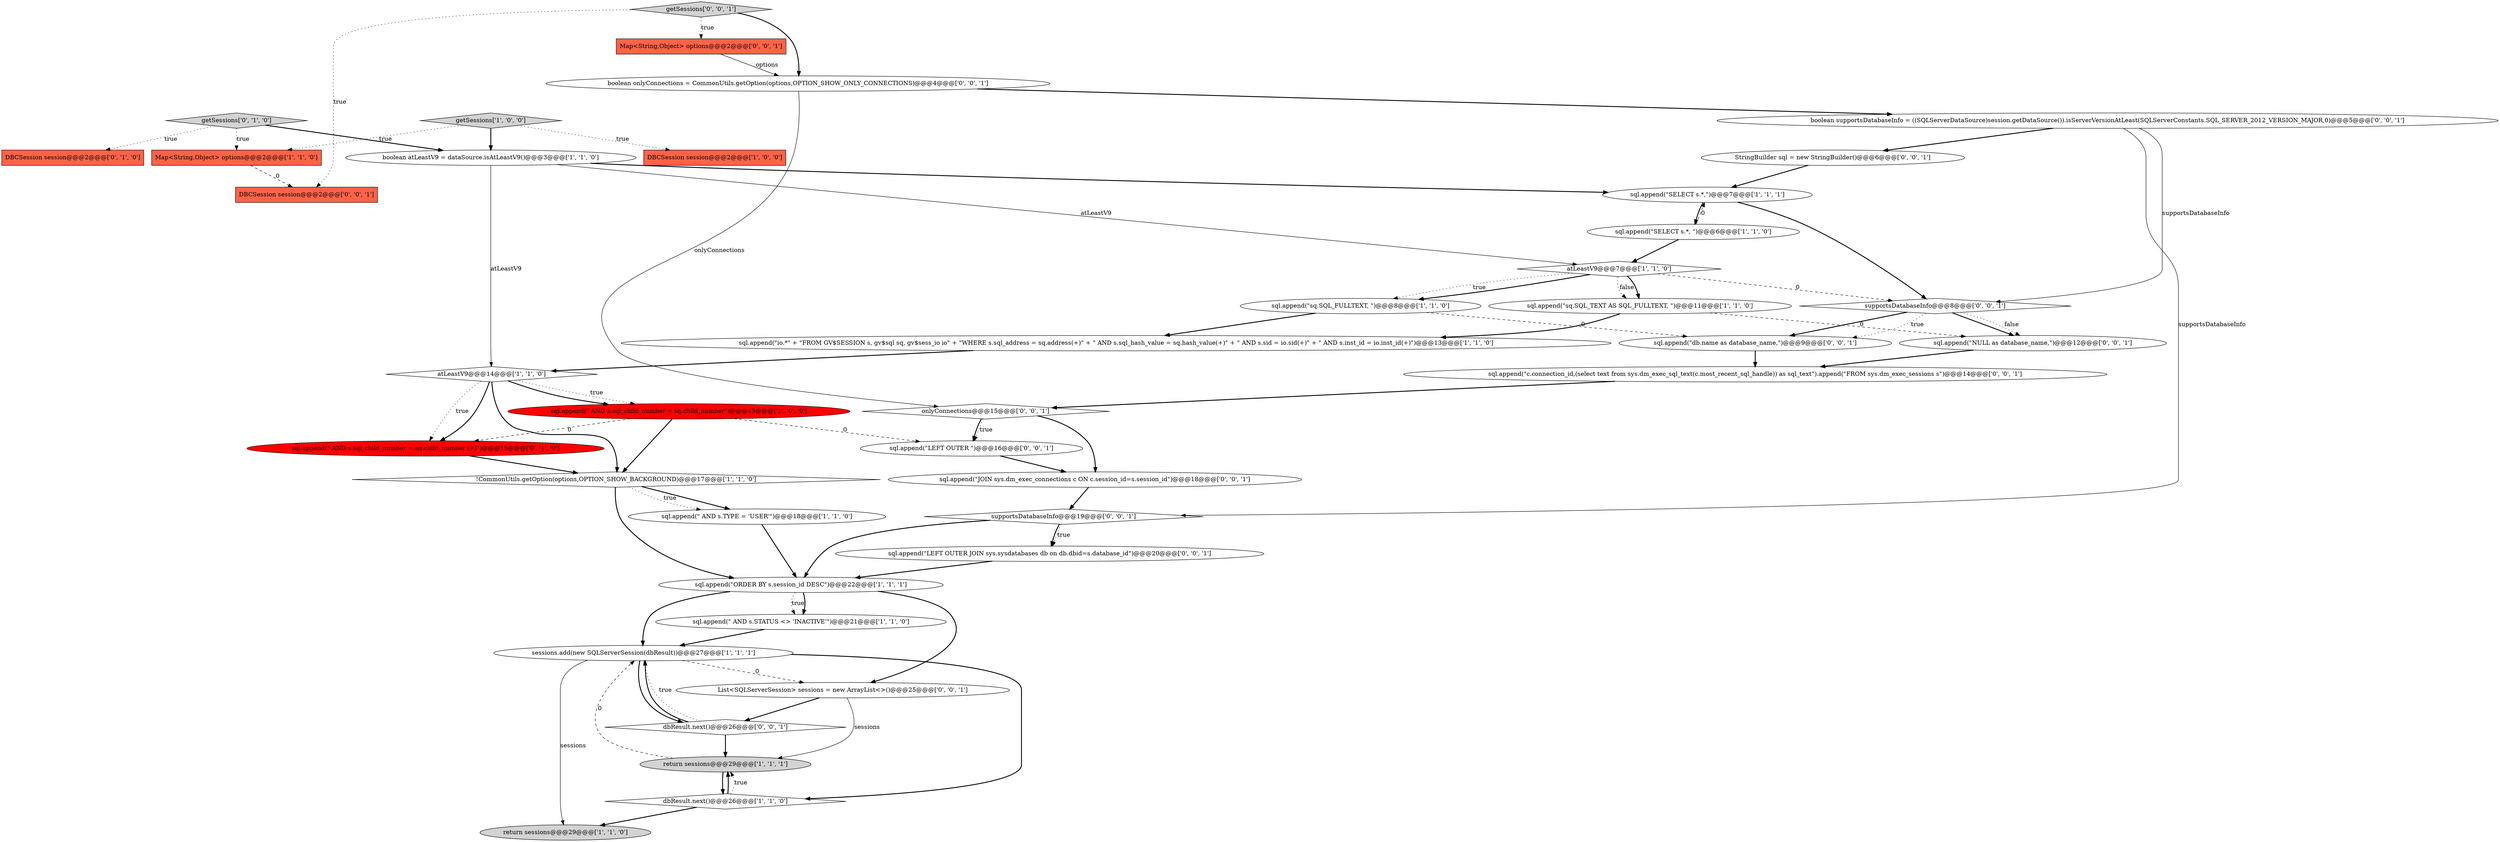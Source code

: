 digraph {
36 [style = filled, label = "supportsDatabaseInfo@@@19@@@['0', '0', '1']", fillcolor = white, shape = diamond image = "AAA0AAABBB3BBB"];
26 [style = filled, label = "onlyConnections@@@15@@@['0', '0', '1']", fillcolor = white, shape = diamond image = "AAA0AAABBB3BBB"];
39 [style = filled, label = "DBCSession session@@@2@@@['0', '0', '1']", fillcolor = tomato, shape = box image = "AAA0AAABBB3BBB"];
14 [style = filled, label = "boolean atLeastV9 = dataSource.isAtLeastV9()@@@3@@@['1', '1', '0']", fillcolor = white, shape = ellipse image = "AAA0AAABBB1BBB"];
11 [style = filled, label = "sessions.add(new SQLServerSession(dbResult))@@@27@@@['1', '1', '1']", fillcolor = white, shape = ellipse image = "AAA0AAABBB1BBB"];
33 [style = filled, label = "boolean supportsDatabaseInfo = ((SQLServerDataSource)session.getDataSource()).isServerVersionAtLeast(SQLServerConstants.SQL_SERVER_2012_VERSION_MAJOR,0)@@@5@@@['0', '0', '1']", fillcolor = white, shape = ellipse image = "AAA0AAABBB3BBB"];
7 [style = filled, label = "!CommonUtils.getOption(options,OPTION_SHOW_BACKGROUND)@@@17@@@['1', '1', '0']", fillcolor = white, shape = diamond image = "AAA0AAABBB1BBB"];
38 [style = filled, label = "sql.append(\"LEFT OUTER JOIN sys.sysdatabases db on db.dbid=s.database_id\")@@@20@@@['0', '0', '1']", fillcolor = white, shape = ellipse image = "AAA0AAABBB3BBB"];
4 [style = filled, label = "sql.append(\"sq.SQL_TEXT AS SQL_FULLTEXT, \")@@@11@@@['1', '1', '0']", fillcolor = white, shape = ellipse image = "AAA0AAABBB1BBB"];
8 [style = filled, label = "atLeastV9@@@7@@@['1', '1', '0']", fillcolor = white, shape = diamond image = "AAA0AAABBB1BBB"];
31 [style = filled, label = "sql.append(\"JOIN sys.dm_exec_connections c ON c.session_id=s.session_id\")@@@18@@@['0', '0', '1']", fillcolor = white, shape = ellipse image = "AAA0AAABBB3BBB"];
18 [style = filled, label = "sql.append(\"ORDER BY s.session_id DESC\")@@@22@@@['1', '1', '1']", fillcolor = white, shape = ellipse image = "AAA0AAABBB1BBB"];
1 [style = filled, label = "Map<String,Object> options@@@2@@@['1', '1', '0']", fillcolor = tomato, shape = box image = "AAA0AAABBB1BBB"];
32 [style = filled, label = "sql.append(\"NULL as database_name,\")@@@12@@@['0', '0', '1']", fillcolor = white, shape = ellipse image = "AAA0AAABBB3BBB"];
27 [style = filled, label = "List<SQLServerSession> sessions = new ArrayList<>()@@@25@@@['0', '0', '1']", fillcolor = white, shape = ellipse image = "AAA0AAABBB3BBB"];
5 [style = filled, label = "dbResult.next()@@@26@@@['1', '1', '0']", fillcolor = white, shape = diamond image = "AAA0AAABBB1BBB"];
2 [style = filled, label = "sql.append(\"SELECT s.*,\")@@@7@@@['1', '1', '1']", fillcolor = white, shape = ellipse image = "AAA0AAABBB1BBB"];
24 [style = filled, label = "sql.append(\"LEFT OUTER \")@@@16@@@['0', '0', '1']", fillcolor = white, shape = ellipse image = "AAA0AAABBB3BBB"];
30 [style = filled, label = "sql.append(\"c.connection_id,(select text from sys.dm_exec_sql_text(c.most_recent_sql_handle)) as sql_text\").append(\"FROM sys.dm_exec_sessions s\")@@@14@@@['0', '0', '1']", fillcolor = white, shape = ellipse image = "AAA0AAABBB3BBB"];
23 [style = filled, label = "getSessions['0', '0', '1']", fillcolor = lightgray, shape = diamond image = "AAA0AAABBB3BBB"];
9 [style = filled, label = "sql.append(\" AND s.STATUS <> 'INACTIVE'\")@@@21@@@['1', '1', '0']", fillcolor = white, shape = ellipse image = "AAA0AAABBB1BBB"];
25 [style = filled, label = "boolean onlyConnections = CommonUtils.getOption(options,OPTION_SHOW_ONLY_CONNECTIONS)@@@4@@@['0', '0', '1']", fillcolor = white, shape = ellipse image = "AAA0AAABBB3BBB"];
12 [style = filled, label = "return sessions@@@29@@@['1', '1', '0']", fillcolor = lightgray, shape = ellipse image = "AAA0AAABBB1BBB"];
21 [style = filled, label = "sql.append(\" AND s.sql_child_number = sq.child_number (+)\")@@@15@@@['0', '1', '0']", fillcolor = red, shape = ellipse image = "AAA1AAABBB2BBB"];
20 [style = filled, label = "DBCSession session@@@2@@@['0', '1', '0']", fillcolor = tomato, shape = box image = "AAA0AAABBB2BBB"];
28 [style = filled, label = "Map<String,Object> options@@@2@@@['0', '0', '1']", fillcolor = tomato, shape = box image = "AAA0AAABBB3BBB"];
35 [style = filled, label = "StringBuilder sql = new StringBuilder()@@@6@@@['0', '0', '1']", fillcolor = white, shape = ellipse image = "AAA0AAABBB3BBB"];
22 [style = filled, label = "getSessions['0', '1', '0']", fillcolor = lightgray, shape = diamond image = "AAA0AAABBB2BBB"];
15 [style = filled, label = "getSessions['1', '0', '0']", fillcolor = lightgray, shape = diamond image = "AAA0AAABBB1BBB"];
3 [style = filled, label = "sql.append(\"sq.SQL_FULLTEXT, \")@@@8@@@['1', '1', '0']", fillcolor = white, shape = ellipse image = "AAA0AAABBB1BBB"];
29 [style = filled, label = "sql.append(\"db.name as database_name,\")@@@9@@@['0', '0', '1']", fillcolor = white, shape = ellipse image = "AAA0AAABBB3BBB"];
17 [style = filled, label = "sql.append(\" AND s.TYPE = 'USER'\")@@@18@@@['1', '1', '0']", fillcolor = white, shape = ellipse image = "AAA0AAABBB1BBB"];
13 [style = filled, label = "atLeastV9@@@14@@@['1', '1', '0']", fillcolor = white, shape = diamond image = "AAA0AAABBB1BBB"];
0 [style = filled, label = "DBCSession session@@@2@@@['1', '0', '0']", fillcolor = tomato, shape = box image = "AAA0AAABBB1BBB"];
37 [style = filled, label = "supportsDatabaseInfo@@@8@@@['0', '0', '1']", fillcolor = white, shape = diamond image = "AAA0AAABBB3BBB"];
34 [style = filled, label = "dbResult.next()@@@26@@@['0', '0', '1']", fillcolor = white, shape = diamond image = "AAA0AAABBB3BBB"];
6 [style = filled, label = "sql.append(\" AND s.sql_child_number = sq.child_number\")@@@15@@@['1', '0', '0']", fillcolor = red, shape = ellipse image = "AAA1AAABBB1BBB"];
16 [style = filled, label = "return sessions@@@29@@@['1', '1', '1']", fillcolor = lightgray, shape = ellipse image = "AAA0AAABBB1BBB"];
10 [style = filled, label = "sql.append(\"io.*\" + \"FROM GV$SESSION s, gv$sql sq, gv$sess_io io\" + \"WHERE s.sql_address = sq.address(+)\" + \" AND s.sql_hash_value = sq.hash_value(+)\" + \" AND s.sid = io.sid(+)\" + \" AND s.inst_id = io.inst_id(+)\")@@@13@@@['1', '1', '0']", fillcolor = white, shape = ellipse image = "AAA0AAABBB1BBB"];
19 [style = filled, label = "sql.append(\"SELECT s.*, \")@@@6@@@['1', '1', '0']", fillcolor = white, shape = ellipse image = "AAA0AAABBB1BBB"];
3->29 [style = dashed, label="0"];
13->6 [style = dotted, label="true"];
4->10 [style = bold, label=""];
14->8 [style = solid, label="atLeastV9"];
11->12 [style = solid, label="sessions"];
23->25 [style = bold, label=""];
27->16 [style = solid, label="sessions"];
33->35 [style = bold, label=""];
6->21 [style = dashed, label="0"];
2->19 [style = bold, label=""];
1->39 [style = dashed, label="0"];
7->17 [style = bold, label=""];
8->37 [style = dashed, label="0"];
9->11 [style = bold, label=""];
15->14 [style = bold, label=""];
25->33 [style = bold, label=""];
29->30 [style = bold, label=""];
23->28 [style = dotted, label="true"];
18->11 [style = bold, label=""];
8->3 [style = bold, label=""];
35->2 [style = bold, label=""];
30->26 [style = bold, label=""];
34->11 [style = dotted, label="true"];
37->29 [style = bold, label=""];
6->24 [style = dashed, label="0"];
8->4 [style = dotted, label="false"];
31->36 [style = bold, label=""];
37->29 [style = dotted, label="true"];
32->30 [style = bold, label=""];
26->24 [style = bold, label=""];
15->0 [style = dotted, label="true"];
36->38 [style = dotted, label="true"];
34->11 [style = bold, label=""];
19->8 [style = bold, label=""];
8->3 [style = dotted, label="true"];
33->37 [style = solid, label="supportsDatabaseInfo"];
5->16 [style = bold, label=""];
4->32 [style = dashed, label="0"];
23->39 [style = dotted, label="true"];
3->10 [style = bold, label=""];
16->11 [style = dashed, label="0"];
11->5 [style = bold, label=""];
26->31 [style = bold, label=""];
38->18 [style = bold, label=""];
22->1 [style = dotted, label="true"];
27->34 [style = bold, label=""];
11->34 [style = bold, label=""];
22->20 [style = dotted, label="true"];
19->2 [style = dashed, label="0"];
10->13 [style = bold, label=""];
5->12 [style = bold, label=""];
24->31 [style = bold, label=""];
18->27 [style = bold, label=""];
33->36 [style = solid, label="supportsDatabaseInfo"];
13->7 [style = bold, label=""];
25->26 [style = solid, label="onlyConnections"];
15->1 [style = dotted, label="true"];
34->16 [style = bold, label=""];
13->21 [style = dotted, label="true"];
18->9 [style = dotted, label="true"];
36->18 [style = bold, label=""];
26->24 [style = dotted, label="true"];
5->16 [style = dotted, label="true"];
18->9 [style = bold, label=""];
7->18 [style = bold, label=""];
16->5 [style = bold, label=""];
21->7 [style = bold, label=""];
37->32 [style = bold, label=""];
14->2 [style = bold, label=""];
36->38 [style = bold, label=""];
8->4 [style = bold, label=""];
13->6 [style = bold, label=""];
2->37 [style = bold, label=""];
6->7 [style = bold, label=""];
22->14 [style = bold, label=""];
13->21 [style = bold, label=""];
7->17 [style = dotted, label="true"];
11->27 [style = dashed, label="0"];
14->13 [style = solid, label="atLeastV9"];
28->25 [style = solid, label="options"];
17->18 [style = bold, label=""];
37->32 [style = dotted, label="false"];
}
